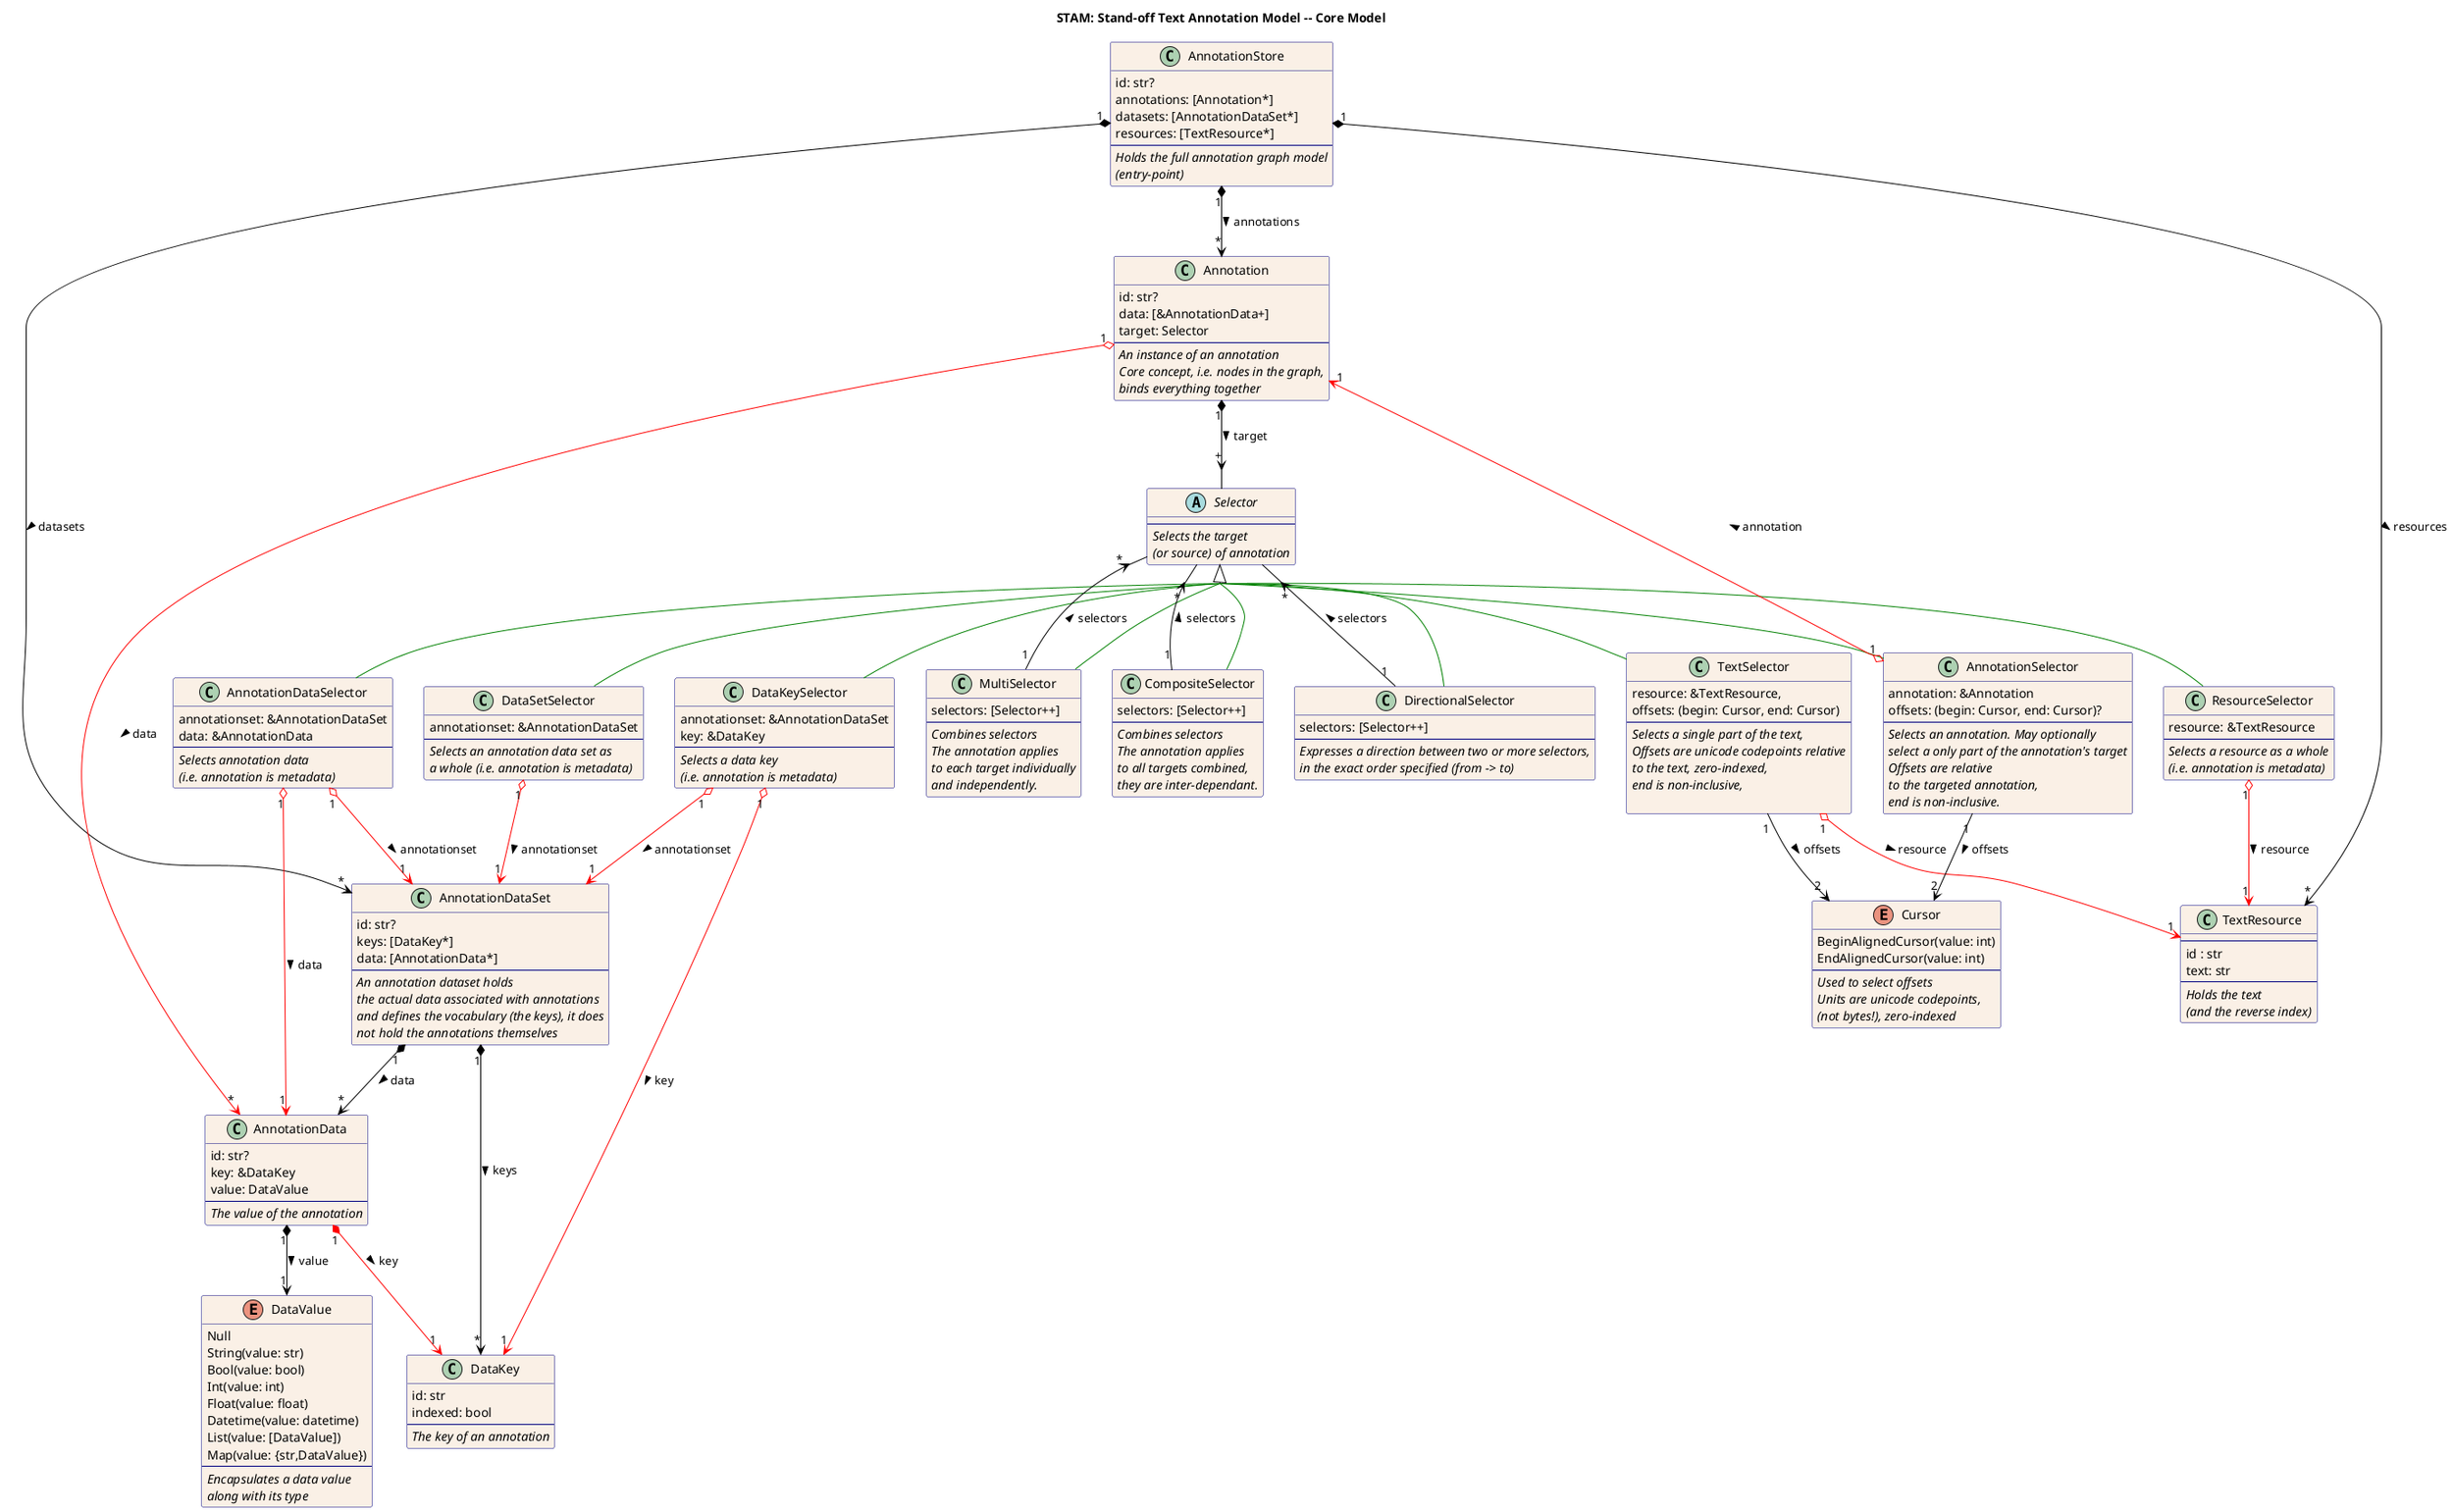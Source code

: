 @startuml
hide stereotype

skinparam class {
    BackgroundColor Linen
    ArrowColor Black
    BorderColor Navy
}
skinparam groupInheritance 2

title "STAM: Stand-off Text Annotation Model -- Core Model"

class TextResource {
    --
    id : str
    text: str
    --
    <i>Holds the text</i>
    <i>(and the reverse index)</i>
}

class AnnotationStore {
    id: str?
    annotations: [Annotation*]
    datasets: [AnnotationDataSet*]
    resources: [TextResource*]
    --
    <i>Holds the full annotation graph model</i>
    <i>(entry-point)</i>
}

class AnnotationDataSet {
    id: str?
    keys: [DataKey*]
    data: [AnnotationData*]
    --
    <i>An annotation dataset holds</i>
    <i>the actual data associated with annotations</i>
    <i>and defines the vocabulary (the keys), it does</i>
    <i>not hold the annotations themselves</i>
}

class Annotation {
    id: str?
    data: [&AnnotationData+]
    target: Selector
    --
    <i>An instance of an annotation</i>
    <i>Core concept, i.e. nodes in the graph,
    <i>binds everything together</i>
}

abstract class Selector {
    --
    <i>Selects the target</i>
    <i>(or source) of annotation</i>
}

class TextSelector {
    resource: &TextResource,
    offsets: (begin: Cursor, end: Cursor)
    ---
    <i>Selects a single part of the text,</i>
    <i>Offsets are unicode codepoints relative</i>
    <i>to the text, zero-indexed, </i>
    <i>end is non-inclusive,</i>

}

class ResourceSelector {
    resource: &TextResource
    ---
    <i>Selects a resource as a whole</i>
    <i>(i.e. annotation is metadata)</i>
}

class DataSetSelector {
    annotationset: &AnnotationDataSet
    --
    <i>Selects an annotation data set as</i>
    <i>a whole (i.e. annotation is metadata)</i>
}

class DataKeySelector {
    annotationset: &AnnotationDataSet
    key: &DataKey
    --
    <i>Selects a data key</i>
    <i>(i.e. annotation is metadata)</i>
}

class AnnotationDataSelector {
    annotationset: &AnnotationDataSet
    data: &AnnotationData
    --
    <i>Selects annotation data</i>
    <i>(i.e. annotation is metadata)</i>
}

class AnnotationSelector {
    annotation: &Annotation
    offsets: (begin: Cursor, end: Cursor)?
    --
    <i>Selects an annotation. May optionally</i>
    <i>select a only part of the annotation's target</i>
    <i>Offsets are relative</i>
    <i>to the targeted annotation, </i>
    <i>end is non-inclusive.</i>
}


class MultiSelector {
    selectors: [Selector++]
    --
    <i>Combines selectors</i>
    <i>The annotation applies</i>
    <i>to each target individually</i>
    <i>and independently.</i>
}

class CompositeSelector {
    selectors: [Selector++]
    --
    <i>Combines selectors</i>
    <i>The annotation applies</i>
    <i>to all targets combined,</i>
    <i>they are inter-dependant.</i>
}


class DirectionalSelector {
    selectors: [Selector++]
    --
    <i>Expresses a direction between two or more selectors,</i>
    <i>in the exact order specified (from -> to)</i>
}

Selector <|-[#green]- TextSelector
Selector <|-[#green]- ResourceSelector
Selector <|-[#green]- DataSetSelector
Selector <|-[#green]- DataKeySelector
Selector <|-[#green]- AnnotationDataSelector
Selector <|-[#green]- AnnotationSelector
Selector <|-[#green]- MultiSelector
Selector <|-[#green]- CompositeSelector
Selector <|-[#green]- DirectionalSelector





class AnnotationData {
    id: str?
    key: &DataKey
    value: DataValue
    --
    <i>The value of the annotation</i>
}

class DataKey {
    id: str
    indexed: bool
    --
    <i>The key of an annotation</i>
}

enum DataValue {
    Null
    String(value: str)
    Bool(value: bool)
    Int(value: int)
    Float(value: float)
    Datetime(value: datetime)
    List(value: [DataValue])
    Map(value: {str,DataValue})
    --
    <i>Encapsulates a data value</i>
    <i>along with its type</i>
}
' There is no Map() in DataValue, a Map should be expressed as an Annotation on an Annotation

enum Cursor {
    BeginAlignedCursor(value: int)
    EndAlignedCursor(value: int)
    --
    <i>Used to select offsets</i>
    <i>Units are unicode codepoints,</i>
    <i>(not bytes!), zero-indexed</i>
}


AnnotationStore "1" *--> "*" AnnotationDataSet : > datasets
AnnotationStore "1" *--> "*" TextResource : > resources
AnnotationStore "1" *--> "*" Annotation : > annotations

AnnotationDataSet "1" *--> "*" AnnotationData : > data
AnnotationDataSet "1" *--> "*" DataKey : > keys

Annotation "1" *--> "+" Selector : > target
Annotation "1" o-[#red]-> "*" AnnotationData : > data

AnnotationData "1" *--> "1" DataValue : > value
AnnotationData "1" *-[#red]-> "1" DataKey : > key

TextSelector "1" o-[#red]-> "1" TextResource : > resource
ResourceSelector "1" o-[#red]-> "1" TextResource : > resource
AnnotationSelector "1" o-[#red]-> "1" Annotation : > annotation
DataSetSelector "1" o-[#red]-> "1" AnnotationDataSet : > annotationset
DataKeySelector "1" o-[#red]-> "1" AnnotationDataSet : > annotationset
DataKeySelector "1" o-[#red]-> "1" DataKey : > key
AnnotationDataSelector "1" o-[#red]-> "1" AnnotationDataSet : > annotationset
AnnotationDataSelector "1" o-[#red]-> "1" AnnotationData : > data


MultiSelector "1" --> "*" Selector : > selectors
CompositeSelector "1" --> "*" Selector : > selectors
DirectionalSelector "1" --> "*" Selector : > selectors
TextSelector "1" --> "2" Cursor : > offsets
AnnotationSelector "1" --> "2" Cursor : > offsets


@enduml
